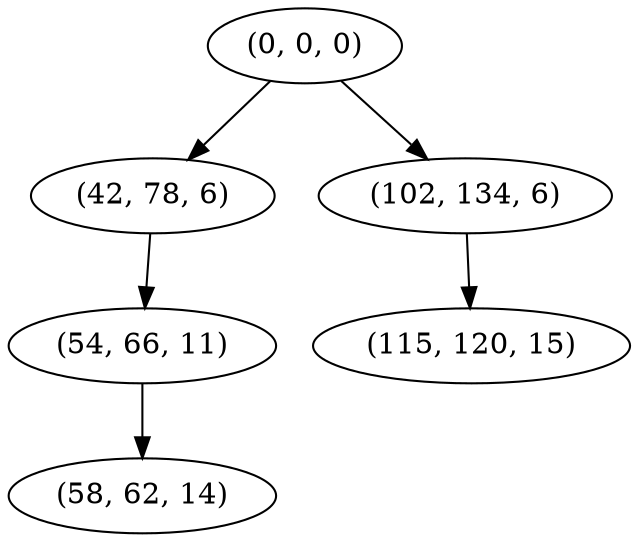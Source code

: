 digraph tree {
    "(0, 0, 0)";
    "(42, 78, 6)";
    "(54, 66, 11)";
    "(58, 62, 14)";
    "(102, 134, 6)";
    "(115, 120, 15)";
    "(0, 0, 0)" -> "(42, 78, 6)";
    "(0, 0, 0)" -> "(102, 134, 6)";
    "(42, 78, 6)" -> "(54, 66, 11)";
    "(54, 66, 11)" -> "(58, 62, 14)";
    "(102, 134, 6)" -> "(115, 120, 15)";
}
